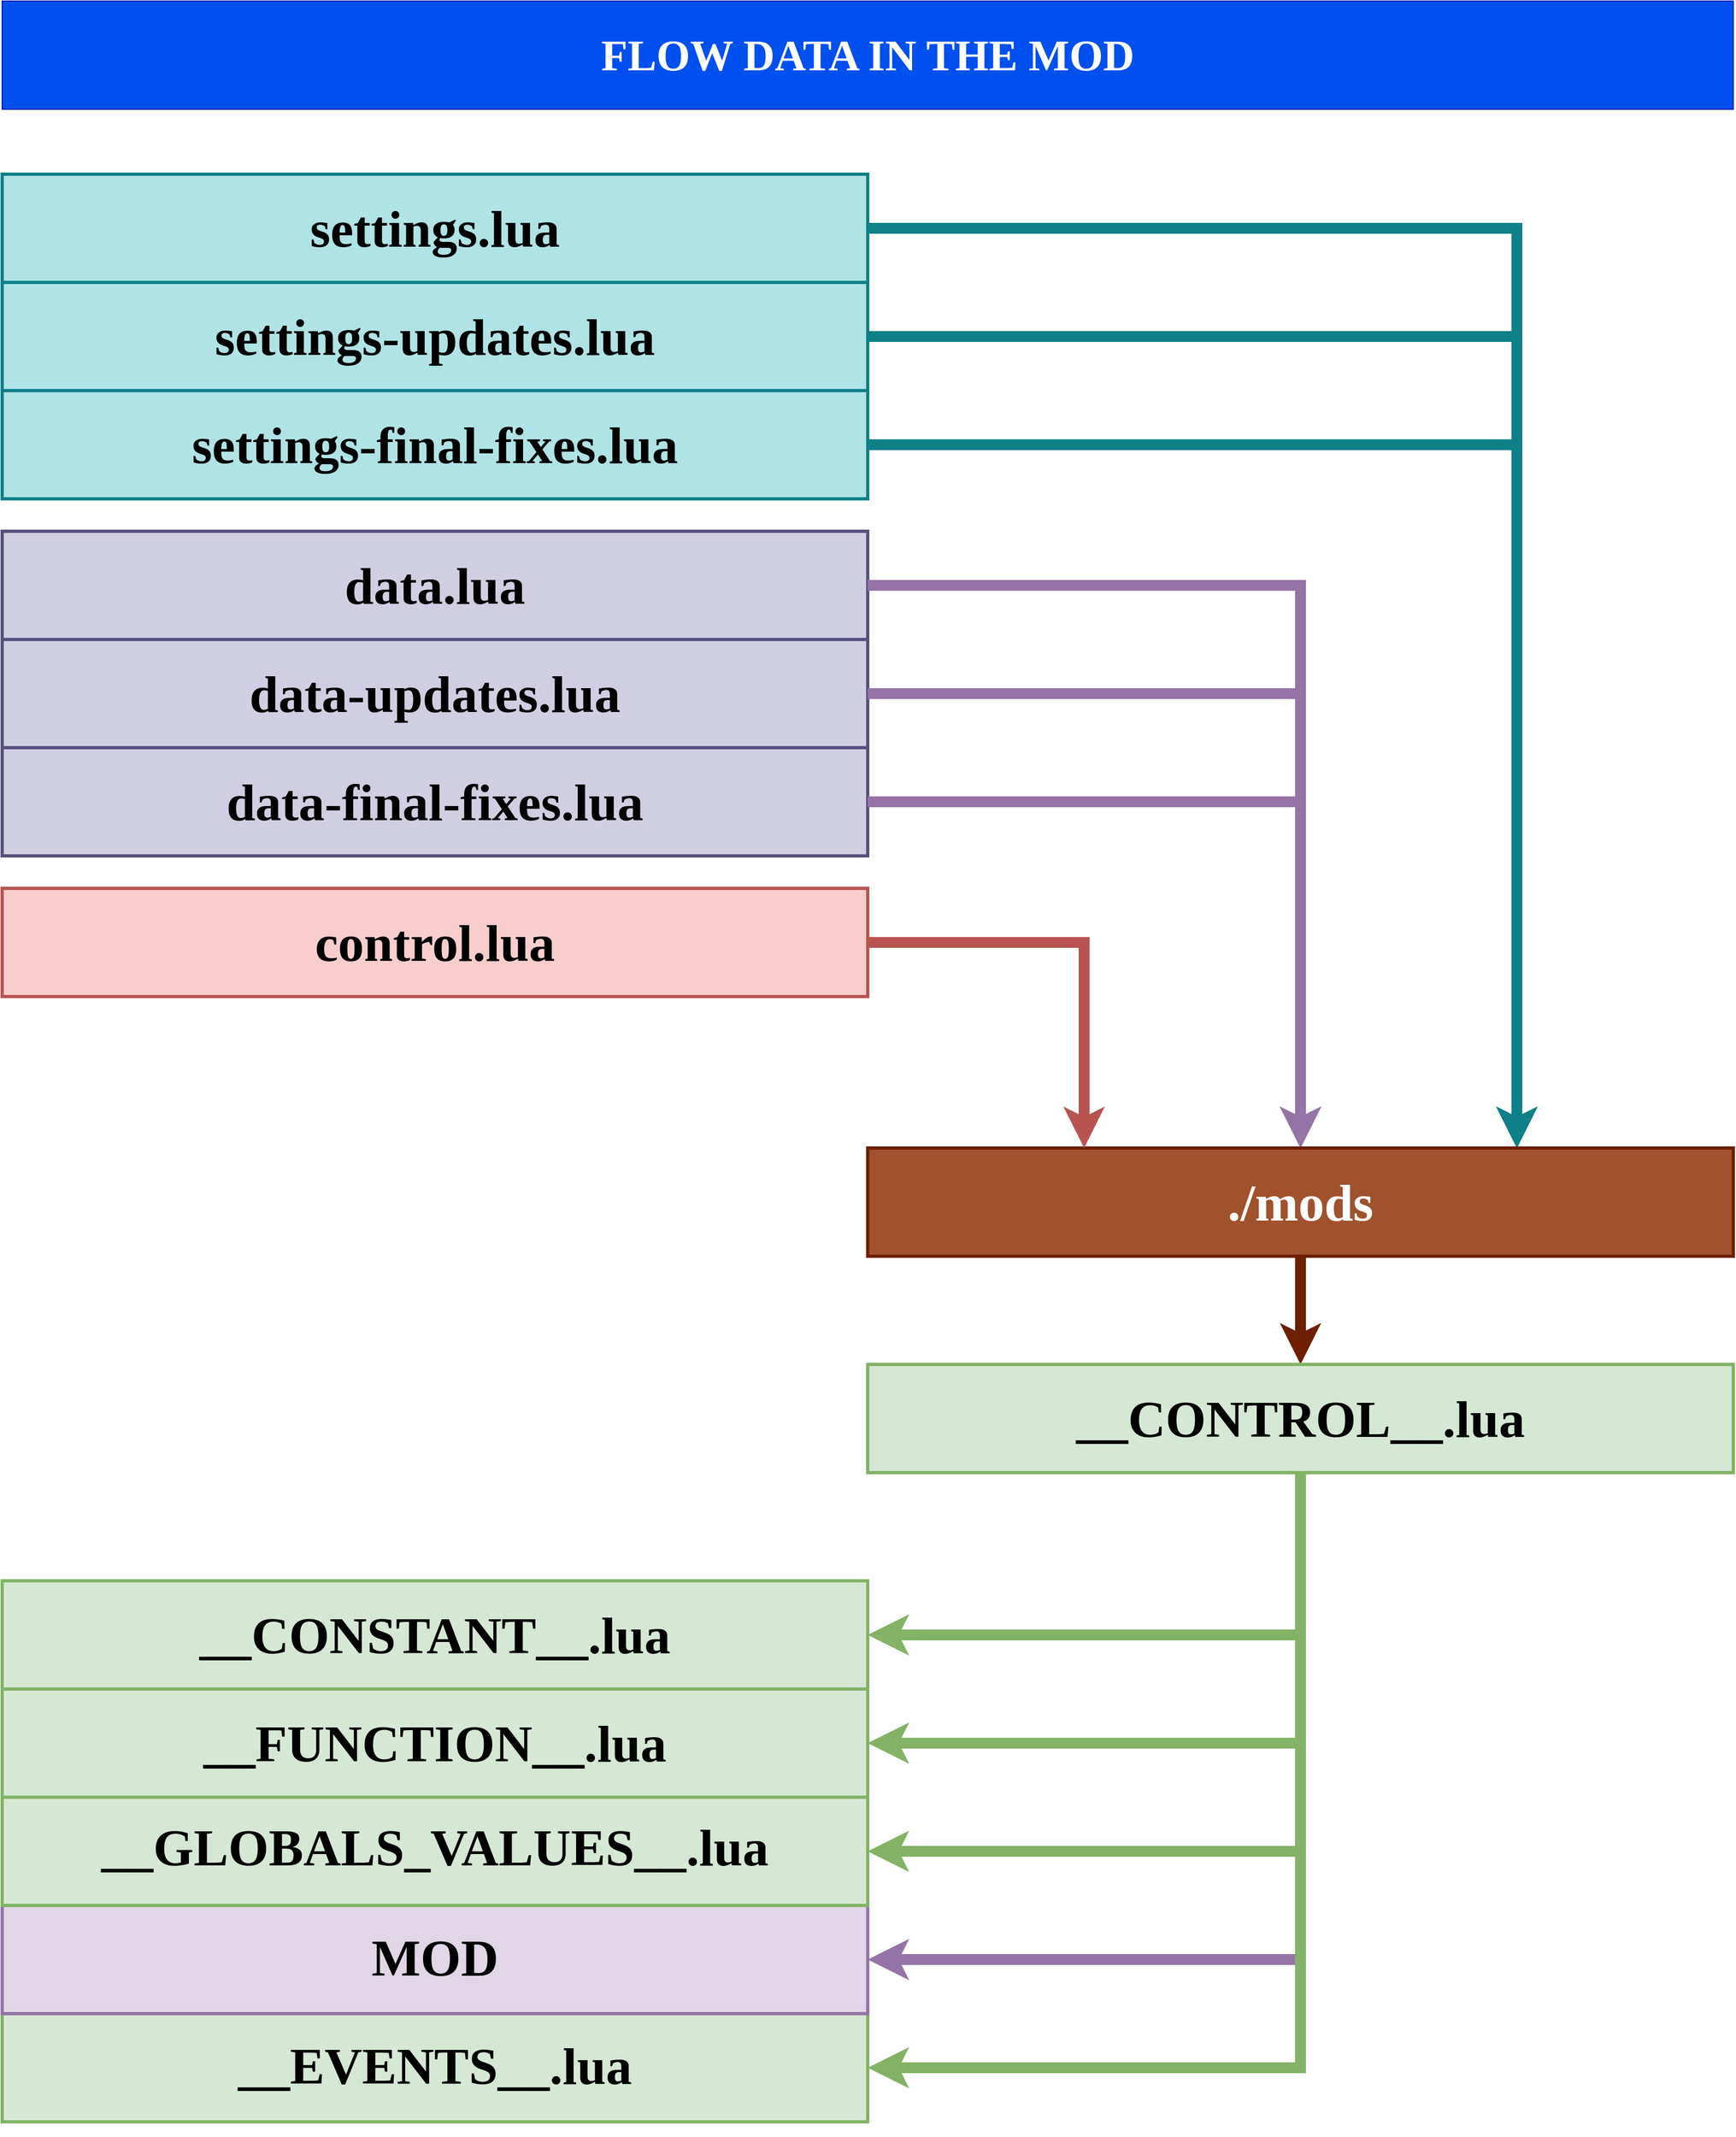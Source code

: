<mxfile version="17.2.4" type="github">
  <diagram id="C5RBs43oDa-KdzZeNtuy" name="Flow data in the MOD">
    <mxGraphModel dx="3517" dy="3157" grid="1" gridSize="10" guides="1" tooltips="1" connect="1" arrows="1" fold="1" page="0" pageScale="1" pageWidth="1169" pageHeight="827" math="0" shadow="0">
      <root>
        <mxCell id="WIyWlLk6GJQsqaUBKTNV-0" />
        <mxCell id="WIyWlLk6GJQsqaUBKTNV-1" parent="WIyWlLk6GJQsqaUBKTNV-0" />
        <mxCell id="A8JUUbdbsFJBajIdrGjE-0" value="&lt;span style=&quot;font-family: &amp;#34;lucida console&amp;#34; ; font-size: 40px ; font-weight: 700&quot;&gt;FLOW DATA IN THE MOD&lt;/span&gt;" style="rounded=0;whiteSpace=wrap;html=1;fillColor=#0050ef;fontColor=#ffffff;strokeColor=#001DBC;" parent="WIyWlLk6GJQsqaUBKTNV-1" vertex="1">
          <mxGeometry x="1920" y="-670" width="1600" height="100" as="geometry" />
        </mxCell>
        <mxCell id="A8JUUbdbsFJBajIdrGjE-2" value="&lt;h1&gt;&lt;font face=&quot;Lucida Console&quot;&gt;control&lt;/font&gt;.lua&lt;/h1&gt;" style="rounded=0;whiteSpace=wrap;html=1;fontFamily=Lucida Console;fontSize=24;strokeWidth=3;fillColor=#f8cecc;strokeColor=#b85450;" parent="WIyWlLk6GJQsqaUBKTNV-1" vertex="1">
          <mxGeometry x="1920" y="150" width="800" height="100" as="geometry" />
        </mxCell>
        <mxCell id="A8JUUbdbsFJBajIdrGjE-3" value="" style="group" parent="WIyWlLk6GJQsqaUBKTNV-1" vertex="1" connectable="0">
          <mxGeometry x="1920" y="-510" width="800" height="300" as="geometry" />
        </mxCell>
        <mxCell id="A8JUUbdbsFJBajIdrGjE-4" value="&lt;h1 style=&quot;font-family: &amp;#34;helvetica&amp;#34;&quot;&gt;&lt;font face=&quot;Lucida Console&quot;&gt;settings.lua&lt;/font&gt;&lt;/h1&gt;" style="rounded=0;whiteSpace=wrap;html=1;fontFamily=Lucida Console;fontSize=24;strokeWidth=3;fillColor=#b0e3e6;strokeColor=#0e8088;" parent="A8JUUbdbsFJBajIdrGjE-3" vertex="1">
          <mxGeometry width="800" height="100" as="geometry" />
        </mxCell>
        <mxCell id="A8JUUbdbsFJBajIdrGjE-5" value="&lt;h1 style=&quot;font-family: &amp;#34;helvetica&amp;#34;&quot;&gt;&lt;font face=&quot;Lucida Console&quot;&gt;settings-updates.lua&lt;/font&gt;&lt;/h1&gt;" style="rounded=0;whiteSpace=wrap;html=1;fontFamily=Lucida Console;fontSize=24;strokeWidth=3;fillColor=#b0e3e6;strokeColor=#0e8088;" parent="A8JUUbdbsFJBajIdrGjE-3" vertex="1">
          <mxGeometry y="100" width="800" height="100" as="geometry" />
        </mxCell>
        <mxCell id="A8JUUbdbsFJBajIdrGjE-6" value="&lt;h1 style=&quot;font-family: &amp;#34;helvetica&amp;#34;&quot;&gt;&lt;font face=&quot;Lucida Console&quot;&gt;settings-final-fixes.lua&lt;/font&gt;&lt;/h1&gt;" style="rounded=0;whiteSpace=wrap;html=1;fontFamily=Lucida Console;fontSize=24;strokeWidth=3;fillColor=#b0e3e6;strokeColor=#0e8088;" parent="A8JUUbdbsFJBajIdrGjE-3" vertex="1">
          <mxGeometry y="200" width="800" height="100" as="geometry" />
        </mxCell>
        <mxCell id="A8JUUbdbsFJBajIdrGjE-7" value="" style="group" parent="WIyWlLk6GJQsqaUBKTNV-1" vertex="1" connectable="0">
          <mxGeometry x="1920" y="-180" width="800" height="300" as="geometry" />
        </mxCell>
        <mxCell id="A8JUUbdbsFJBajIdrGjE-8" value="&lt;h1 style=&quot;font-family: &amp;#34;helvetica&amp;#34;&quot;&gt;&lt;font face=&quot;Lucida Console&quot;&gt;data.lua&lt;/font&gt;&lt;/h1&gt;" style="rounded=0;whiteSpace=wrap;html=1;fontFamily=Lucida Console;fontSize=24;strokeWidth=3;fillColor=#d0cee2;strokeColor=#56517e;" parent="A8JUUbdbsFJBajIdrGjE-7" vertex="1">
          <mxGeometry width="800" height="100" as="geometry" />
        </mxCell>
        <mxCell id="A8JUUbdbsFJBajIdrGjE-9" value="&lt;h1 style=&quot;font-family: &amp;#34;helvetica&amp;#34;&quot;&gt;&lt;font face=&quot;Lucida Console&quot;&gt;&lt;b&gt;data-updates.&lt;/b&gt;lua&lt;/font&gt;&lt;/h1&gt;" style="rounded=0;whiteSpace=wrap;html=1;fontFamily=Lucida Console;fontSize=24;strokeWidth=3;fillColor=#d0cee2;strokeColor=#56517e;" parent="A8JUUbdbsFJBajIdrGjE-7" vertex="1">
          <mxGeometry y="100" width="800" height="100" as="geometry" />
        </mxCell>
        <mxCell id="A8JUUbdbsFJBajIdrGjE-10" value="&lt;h1 style=&quot;font-family: &amp;#34;helvetica&amp;#34;&quot;&gt;&lt;font face=&quot;Lucida Console&quot;&gt;&lt;b&gt;data-final-fixes&lt;/b&gt;.lua&lt;/font&gt;&lt;/h1&gt;" style="rounded=0;whiteSpace=wrap;html=1;fontFamily=Lucida Console;fontSize=24;strokeWidth=3;fillColor=#d0cee2;strokeColor=#56517e;" parent="A8JUUbdbsFJBajIdrGjE-7" vertex="1">
          <mxGeometry y="200" width="800" height="100" as="geometry" />
        </mxCell>
        <mxCell id="A8JUUbdbsFJBajIdrGjE-13" style="edgeStyle=orthogonalEdgeStyle;rounded=0;orthogonalLoop=1;jettySize=auto;html=1;exitX=1;exitY=0.5;exitDx=0;exitDy=0;fontFamily=Lucida Console;fontSize=24;startArrow=none;startFill=0;strokeWidth=10;entryX=0.75;entryY=0;entryDx=0;entryDy=0;fillColor=#b0e3e6;strokeColor=#0e8088;" parent="WIyWlLk6GJQsqaUBKTNV-1" source="A8JUUbdbsFJBajIdrGjE-4" target="A8JUUbdbsFJBajIdrGjE-12" edge="1">
          <mxGeometry relative="1" as="geometry" />
        </mxCell>
        <mxCell id="A8JUUbdbsFJBajIdrGjE-14" style="edgeStyle=orthogonalEdgeStyle;rounded=0;orthogonalLoop=1;jettySize=auto;html=1;exitX=1;exitY=0.5;exitDx=0;exitDy=0;fontFamily=Lucida Console;fontSize=24;startArrow=none;startFill=0;strokeWidth=10;entryX=0.5;entryY=0;entryDx=0;entryDy=0;fillColor=#e1d5e7;strokeColor=#9673a6;" parent="WIyWlLk6GJQsqaUBKTNV-1" source="A8JUUbdbsFJBajIdrGjE-10" target="A8JUUbdbsFJBajIdrGjE-12" edge="1">
          <mxGeometry relative="1" as="geometry">
            <mxPoint x="3110" y="410" as="targetPoint" />
          </mxGeometry>
        </mxCell>
        <mxCell id="A8JUUbdbsFJBajIdrGjE-15" style="edgeStyle=orthogonalEdgeStyle;rounded=0;orthogonalLoop=1;jettySize=auto;html=1;exitX=1;exitY=0.5;exitDx=0;exitDy=0;fontFamily=Lucida Console;fontSize=24;startArrow=none;startFill=0;strokeWidth=10;entryX=0.5;entryY=0;entryDx=0;entryDy=0;fillColor=#e1d5e7;strokeColor=#9673a6;" parent="WIyWlLk6GJQsqaUBKTNV-1" source="A8JUUbdbsFJBajIdrGjE-9" target="A8JUUbdbsFJBajIdrGjE-12" edge="1">
          <mxGeometry relative="1" as="geometry">
            <mxPoint x="3110" y="410" as="targetPoint" />
          </mxGeometry>
        </mxCell>
        <mxCell id="A8JUUbdbsFJBajIdrGjE-16" style="edgeStyle=orthogonalEdgeStyle;rounded=0;orthogonalLoop=1;jettySize=auto;html=1;exitX=1;exitY=0.5;exitDx=0;exitDy=0;entryX=0.5;entryY=0;entryDx=0;entryDy=0;fontFamily=Lucida Console;fontSize=24;startArrow=none;startFill=0;strokeWidth=10;fillColor=#e1d5e7;strokeColor=#9673a6;" parent="WIyWlLk6GJQsqaUBKTNV-1" source="A8JUUbdbsFJBajIdrGjE-8" target="A8JUUbdbsFJBajIdrGjE-12" edge="1">
          <mxGeometry relative="1" as="geometry" />
        </mxCell>
        <mxCell id="A8JUUbdbsFJBajIdrGjE-17" style="edgeStyle=orthogonalEdgeStyle;rounded=0;orthogonalLoop=1;jettySize=auto;html=1;exitX=1;exitY=0.5;exitDx=0;exitDy=0;entryX=0.75;entryY=0;entryDx=0;entryDy=0;fontFamily=Lucida Console;fontSize=24;startArrow=none;startFill=0;strokeWidth=10;fillColor=#b0e3e6;strokeColor=#0e8088;" parent="WIyWlLk6GJQsqaUBKTNV-1" source="A8JUUbdbsFJBajIdrGjE-5" target="A8JUUbdbsFJBajIdrGjE-12" edge="1">
          <mxGeometry relative="1" as="geometry" />
        </mxCell>
        <mxCell id="A8JUUbdbsFJBajIdrGjE-18" style="edgeStyle=orthogonalEdgeStyle;rounded=0;orthogonalLoop=1;jettySize=auto;html=1;exitX=1;exitY=0.5;exitDx=0;exitDy=0;fontFamily=Lucida Console;fontSize=24;startArrow=none;startFill=0;strokeWidth=10;entryX=0.75;entryY=0;entryDx=0;entryDy=0;fillColor=#b0e3e6;strokeColor=#0e8088;" parent="WIyWlLk6GJQsqaUBKTNV-1" source="A8JUUbdbsFJBajIdrGjE-6" target="A8JUUbdbsFJBajIdrGjE-12" edge="1">
          <mxGeometry relative="1" as="geometry">
            <mxPoint x="3270" y="360" as="targetPoint" />
          </mxGeometry>
        </mxCell>
        <mxCell id="A8JUUbdbsFJBajIdrGjE-12" value="&lt;h1&gt;./mods&lt;br&gt;&lt;/h1&gt;" style="rounded=0;whiteSpace=wrap;html=1;fontFamily=Lucida Console;fontSize=24;strokeWidth=3;fillColor=#a0522d;strokeColor=#6D1F00;fontColor=#ffffff;" parent="WIyWlLk6GJQsqaUBKTNV-1" vertex="1">
          <mxGeometry x="2720" y="390" width="800" height="100" as="geometry" />
        </mxCell>
        <mxCell id="A8JUUbdbsFJBajIdrGjE-1" style="edgeStyle=orthogonalEdgeStyle;rounded=0;orthogonalLoop=1;jettySize=auto;html=1;exitX=1;exitY=0.5;exitDx=0;exitDy=0;entryX=0.25;entryY=0;entryDx=0;entryDy=0;fontFamily=Lucida Console;fontSize=24;startArrow=none;startFill=0;strokeWidth=10;fillColor=#f8cecc;strokeColor=#b85450;" parent="WIyWlLk6GJQsqaUBKTNV-1" source="A8JUUbdbsFJBajIdrGjE-2" target="A8JUUbdbsFJBajIdrGjE-12" edge="1">
          <mxGeometry relative="1" as="geometry" />
        </mxCell>
        <mxCell id="A8JUUbdbsFJBajIdrGjE-11" style="edgeStyle=orthogonalEdgeStyle;rounded=0;orthogonalLoop=1;jettySize=auto;html=1;exitX=0.5;exitY=1;exitDx=0;exitDy=0;entryX=0.5;entryY=0;entryDx=0;entryDy=0;fontFamily=Lucida Console;fontSize=24;startArrow=none;startFill=0;strokeWidth=10;fillColor=#a0522d;strokeColor=#6D1F00;" parent="WIyWlLk6GJQsqaUBKTNV-1" source="A8JUUbdbsFJBajIdrGjE-12" target="A8JUUbdbsFJBajIdrGjE-19" edge="1">
          <mxGeometry relative="1" as="geometry" />
        </mxCell>
        <mxCell id="ntZpDkV1FGlejPeCHgdq-19" style="rounded=0;orthogonalLoop=1;jettySize=auto;html=1;entryX=1;entryY=0.5;entryDx=0;entryDy=0;strokeWidth=10;fillColor=#e1d5e7;strokeColor=#9673a6;exitX=0.5;exitY=1;exitDx=0;exitDy=0;edgeStyle=orthogonalEdgeStyle;" parent="WIyWlLk6GJQsqaUBKTNV-1" source="A8JUUbdbsFJBajIdrGjE-19" target="A8JUUbdbsFJBajIdrGjE-26" edge="1">
          <mxGeometry relative="1" as="geometry">
            <mxPoint x="3140" y="710" as="sourcePoint" />
          </mxGeometry>
        </mxCell>
        <mxCell id="ntZpDkV1FGlejPeCHgdq-20" style="rounded=0;orthogonalLoop=1;jettySize=auto;html=1;exitX=0.5;exitY=1;exitDx=0;exitDy=0;entryX=1;entryY=0.5;entryDx=0;entryDy=0;strokeWidth=10;fillColor=#d5e8d4;strokeColor=#82b366;edgeStyle=orthogonalEdgeStyle;" parent="WIyWlLk6GJQsqaUBKTNV-1" source="A8JUUbdbsFJBajIdrGjE-19" target="A8JUUbdbsFJBajIdrGjE-24" edge="1">
          <mxGeometry relative="1" as="geometry" />
        </mxCell>
        <mxCell id="A8JUUbdbsFJBajIdrGjE-19" value="&lt;h1&gt;__CONTROL__.lua&lt;/h1&gt;" style="rounded=0;whiteSpace=wrap;html=1;fontFamily=Lucida Console;fontSize=24;strokeWidth=3;fillColor=#d5e8d4;strokeColor=#82b366;" parent="WIyWlLk6GJQsqaUBKTNV-1" vertex="1">
          <mxGeometry x="2720" y="590" width="800" height="100" as="geometry" />
        </mxCell>
        <mxCell id="ntZpDkV1FGlejPeCHgdq-3" style="rounded=0;orthogonalLoop=1;jettySize=auto;html=1;exitX=0.5;exitY=1;exitDx=0;exitDy=0;entryX=1;entryY=0.5;entryDx=0;entryDy=0;strokeWidth=10;fillColor=#d5e8d4;strokeColor=#82b366;edgeStyle=orthogonalEdgeStyle;" parent="WIyWlLk6GJQsqaUBKTNV-1" source="A8JUUbdbsFJBajIdrGjE-19" target="A8JUUbdbsFJBajIdrGjE-20" edge="1">
          <mxGeometry relative="1" as="geometry" />
        </mxCell>
        <mxCell id="ntZpDkV1FGlejPeCHgdq-1" style="rounded=0;orthogonalLoop=1;jettySize=auto;html=1;exitX=0.5;exitY=1;exitDx=0;exitDy=0;entryX=1;entryY=0.5;entryDx=0;entryDy=0;fillColor=#d5e8d4;strokeColor=#82b366;strokeWidth=10;edgeStyle=orthogonalEdgeStyle;" parent="WIyWlLk6GJQsqaUBKTNV-1" source="A8JUUbdbsFJBajIdrGjE-19" target="A8JUUbdbsFJBajIdrGjE-21" edge="1">
          <mxGeometry relative="1" as="geometry" />
        </mxCell>
        <mxCell id="ntZpDkV1FGlejPeCHgdq-2" style="rounded=0;orthogonalLoop=1;jettySize=auto;html=1;exitX=0.5;exitY=1;exitDx=0;exitDy=0;entryX=1;entryY=0.5;entryDx=0;entryDy=0;fillColor=#d5e8d4;strokeColor=#82b366;strokeWidth=10;edgeStyle=orthogonalEdgeStyle;" parent="WIyWlLk6GJQsqaUBKTNV-1" source="A8JUUbdbsFJBajIdrGjE-19" target="A8JUUbdbsFJBajIdrGjE-23" edge="1">
          <mxGeometry relative="1" as="geometry" />
        </mxCell>
        <mxCell id="ntZpDkV1FGlejPeCHgdq-32" value="" style="group" parent="WIyWlLk6GJQsqaUBKTNV-1" vertex="1" connectable="0">
          <mxGeometry x="1920" y="790" width="800" height="500" as="geometry" />
        </mxCell>
        <mxCell id="A8JUUbdbsFJBajIdrGjE-24" value="&lt;h1&gt;&lt;font face=&quot;Lucida Console&quot;&gt;__EVENTS__.lua&lt;/font&gt;&lt;/h1&gt;" style="rounded=0;whiteSpace=wrap;html=1;fontFamily=Courier New;fontSize=24;strokeWidth=3;fillColor=#d5e8d4;strokeColor=#82b366;fontStyle=1" parent="ntZpDkV1FGlejPeCHgdq-32" vertex="1">
          <mxGeometry y="400" width="800" height="100" as="geometry" />
        </mxCell>
        <mxCell id="A8JUUbdbsFJBajIdrGjE-26" value="&lt;h1&gt;&lt;font face=&quot;Lucida Console&quot;&gt;MOD&lt;/font&gt;&lt;/h1&gt;" style="rounded=0;whiteSpace=wrap;html=1;fontFamily=Courier New;fontSize=24;strokeWidth=3;fillColor=#e1d5e7;strokeColor=#9673a6;fontStyle=1" parent="ntZpDkV1FGlejPeCHgdq-32" vertex="1">
          <mxGeometry y="300" width="800" height="100" as="geometry" />
        </mxCell>
        <mxCell id="A8JUUbdbsFJBajIdrGjE-20" value="&lt;h1&gt;__CONSTANT__.lua&lt;/h1&gt;" style="rounded=0;whiteSpace=wrap;html=1;fontFamily=Lucida Console;fontSize=24;strokeWidth=3;fillColor=#d5e8d4;strokeColor=#82b366;" parent="ntZpDkV1FGlejPeCHgdq-32" vertex="1">
          <mxGeometry width="800" height="100" as="geometry" />
        </mxCell>
        <mxCell id="A8JUUbdbsFJBajIdrGjE-21" value="&lt;h1&gt;__FUNCTION__.lua&lt;/h1&gt;" style="rounded=0;whiteSpace=wrap;html=1;fontFamily=Lucida Console;fontSize=24;strokeWidth=3;fillColor=#d5e8d4;strokeColor=#82b366;" parent="ntZpDkV1FGlejPeCHgdq-32" vertex="1">
          <mxGeometry y="100" width="800" height="100" as="geometry" />
        </mxCell>
        <mxCell id="A8JUUbdbsFJBajIdrGjE-23" value="&lt;h1&gt;&lt;font style=&quot;line-height: 0.1&quot; face=&quot;Lucida Console&quot;&gt;&lt;font&gt;__GLOBALS&lt;/font&gt;_VALUES__.lua&lt;/font&gt;&lt;/h1&gt;" style="rounded=0;whiteSpace=wrap;html=1;fontFamily=Courier New;fontSize=24;strokeWidth=3;fillColor=#d5e8d4;strokeColor=#82b366;fontStyle=1" parent="ntZpDkV1FGlejPeCHgdq-32" vertex="1">
          <mxGeometry y="200" width="800" height="100" as="geometry" />
        </mxCell>
      </root>
    </mxGraphModel>
  </diagram>
</mxfile>
